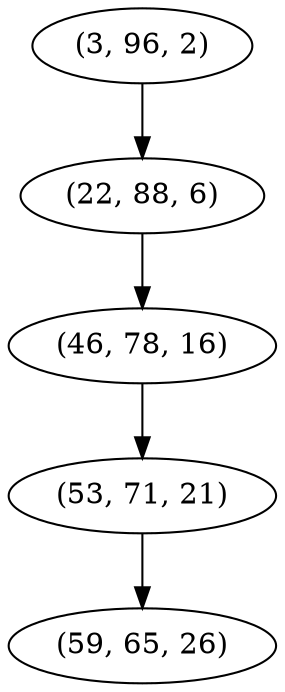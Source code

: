digraph tree {
    "(3, 96, 2)";
    "(22, 88, 6)";
    "(46, 78, 16)";
    "(53, 71, 21)";
    "(59, 65, 26)";
    "(3, 96, 2)" -> "(22, 88, 6)";
    "(22, 88, 6)" -> "(46, 78, 16)";
    "(46, 78, 16)" -> "(53, 71, 21)";
    "(53, 71, 21)" -> "(59, 65, 26)";
}
